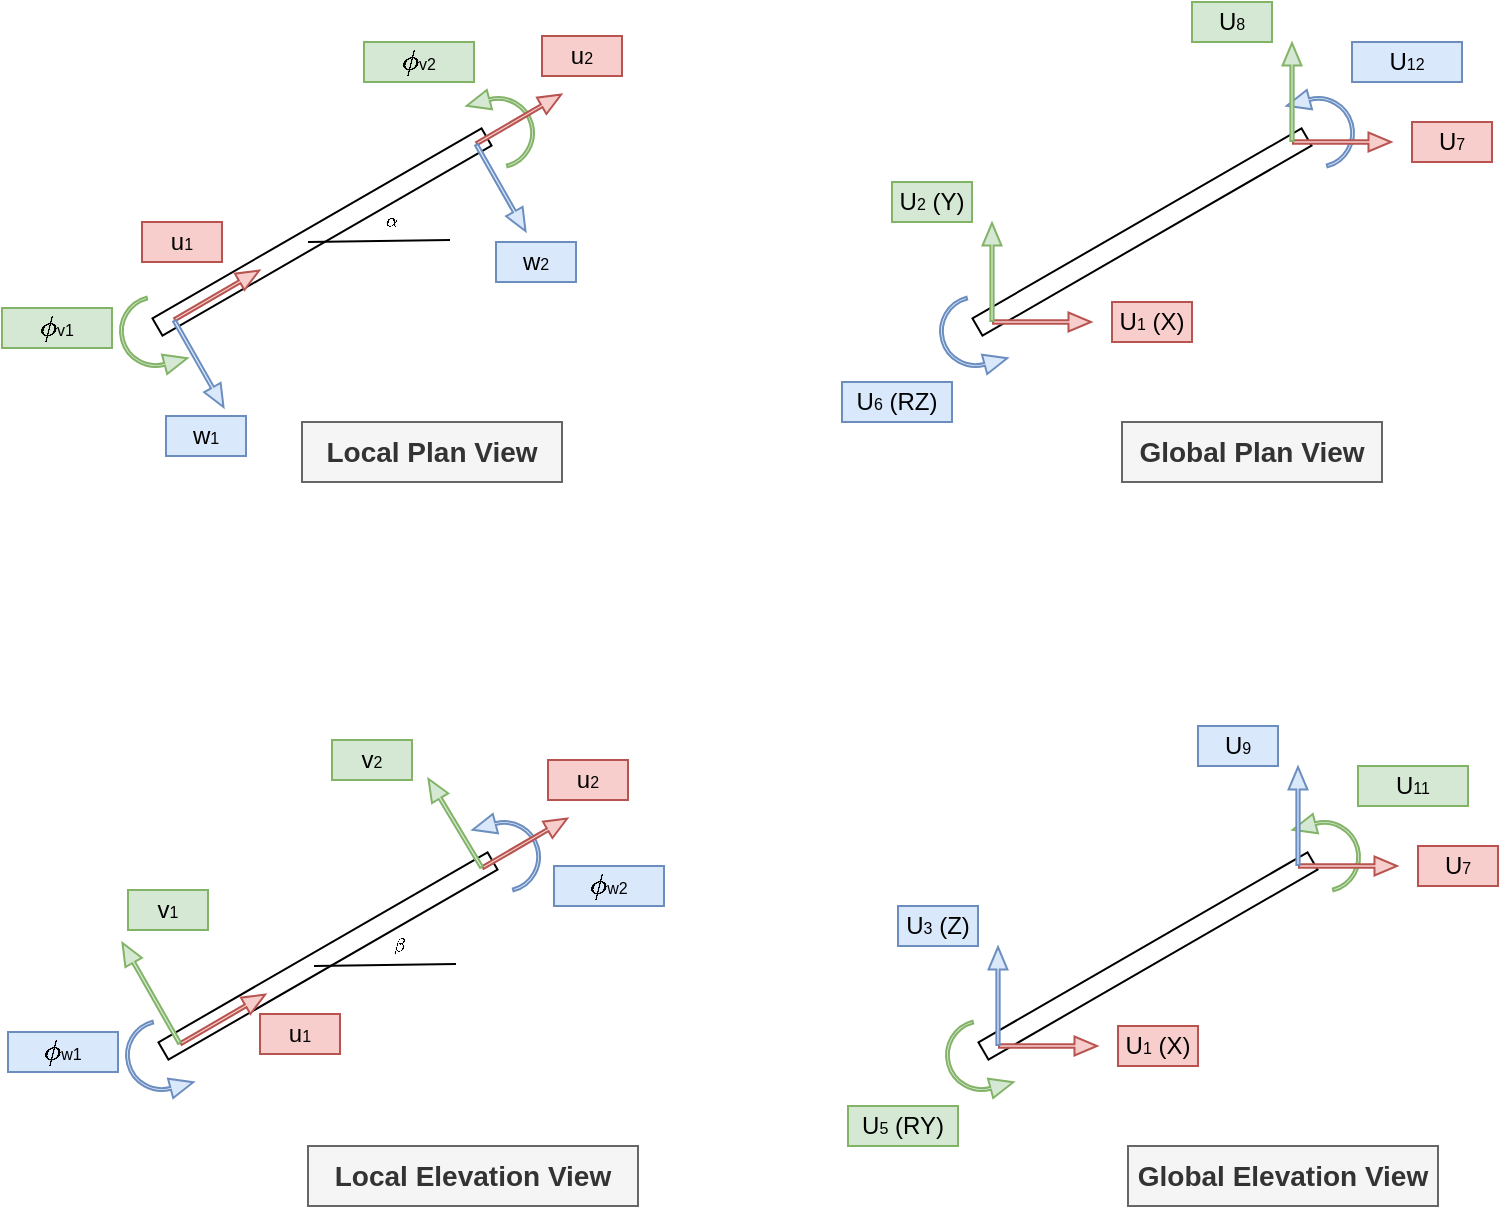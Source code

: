 <mxfile version="20.8.0" type="github">
  <diagram id="OI0vriiOYw0IQjDCD2Af" name="Page-1">
    <mxGraphModel dx="735" dy="410" grid="0" gridSize="10" guides="1" tooltips="1" connect="1" arrows="1" fold="1" page="1" pageScale="1" pageWidth="850" pageHeight="1100" math="1" shadow="0">
      <root>
        <mxCell id="0" />
        <mxCell id="1" parent="0" />
        <mxCell id="9HK9v7CUVEXX_2H5XjDw-4" value="" style="html=1;shadow=0;dashed=0;align=center;verticalAlign=middle;shape=mxgraph.arrows2.uTurnArrow;dy=0.71;arrowHead=10;dx2=11.72;rotation=-15;flipV=1;strokeWidth=1;fillColor=#dae8fc;strokeColor=#6c8ebf;" vertex="1" parent="1">
          <mxGeometry x="520" y="268" width="10" height="40" as="geometry" />
        </mxCell>
        <mxCell id="9HK9v7CUVEXX_2H5XjDw-5" value="" style="rounded=0;whiteSpace=wrap;html=1;rotation=-30;" vertex="1" parent="1">
          <mxGeometry x="525" y="228" width="190" height="10" as="geometry" />
        </mxCell>
        <mxCell id="9HK9v7CUVEXX_2H5XjDw-6" value="" style="shape=flexArrow;endArrow=classic;html=1;rounded=0;width=1.628;endSize=3.419;endWidth=6.831;fillColor=#f8cecc;strokeColor=#b85450;" edge="1" parent="1">
          <mxGeometry width="50" height="50" relative="1" as="geometry">
            <mxPoint x="545" y="278" as="sourcePoint" />
            <mxPoint x="595" y="278" as="targetPoint" />
          </mxGeometry>
        </mxCell>
        <mxCell id="9HK9v7CUVEXX_2H5XjDw-8" value="U&lt;font style=&quot;font-size: 8px;&quot;&gt;1&lt;/font&gt; (X)" style="text;html=1;strokeColor=#b85450;fillColor=#f8cecc;align=center;verticalAlign=middle;whiteSpace=wrap;rounded=0;strokeWidth=1;" vertex="1" parent="1">
          <mxGeometry x="605" y="268" width="40" height="20" as="geometry" />
        </mxCell>
        <mxCell id="9HK9v7CUVEXX_2H5XjDw-9" value="U&lt;font style=&quot;font-size: 8px;&quot;&gt;2&lt;/font&gt; (Y)" style="text;html=1;strokeColor=#82b366;fillColor=#d5e8d4;align=center;verticalAlign=middle;whiteSpace=wrap;rounded=0;strokeWidth=1;" vertex="1" parent="1">
          <mxGeometry x="495" y="208" width="40" height="20" as="geometry" />
        </mxCell>
        <mxCell id="9HK9v7CUVEXX_2H5XjDw-10" value="" style="shape=flexArrow;endArrow=classic;html=1;rounded=0;width=1.628;endSize=3.419;endWidth=6.831;fillColor=#d5e8d4;strokeColor=#82b366;" edge="1" parent="1">
          <mxGeometry width="50" height="50" relative="1" as="geometry">
            <mxPoint x="545" y="278" as="sourcePoint" />
            <mxPoint x="545" y="228" as="targetPoint" />
          </mxGeometry>
        </mxCell>
        <mxCell id="9HK9v7CUVEXX_2H5XjDw-11" value="U&lt;font style=&quot;font-size: 8px;&quot;&gt;6&lt;/font&gt; (RZ)" style="text;html=1;strokeColor=#6c8ebf;fillColor=#dae8fc;align=center;verticalAlign=middle;whiteSpace=wrap;rounded=0;strokeWidth=1;" vertex="1" parent="1">
          <mxGeometry x="470" y="308" width="55" height="20" as="geometry" />
        </mxCell>
        <mxCell id="9HK9v7CUVEXX_2H5XjDw-12" value="" style="html=1;shadow=0;dashed=0;align=center;verticalAlign=middle;shape=mxgraph.arrows2.uTurnArrow;dy=0.71;arrowHead=10;dx2=11.72;rotation=-195;flipV=1;strokeWidth=1;fillColor=#dae8fc;strokeColor=#6c8ebf;" vertex="1" parent="1">
          <mxGeometry x="715" y="158" width="10" height="40" as="geometry" />
        </mxCell>
        <mxCell id="9HK9v7CUVEXX_2H5XjDw-13" value="" style="shape=flexArrow;endArrow=classic;html=1;rounded=0;width=1.628;endSize=3.419;endWidth=6.831;fillColor=#f8cecc;strokeColor=#b85450;" edge="1" parent="1">
          <mxGeometry width="50" height="50" relative="1" as="geometry">
            <mxPoint x="695" y="188" as="sourcePoint" />
            <mxPoint x="745" y="188" as="targetPoint" />
          </mxGeometry>
        </mxCell>
        <mxCell id="9HK9v7CUVEXX_2H5XjDw-14" value="U&lt;font style=&quot;font-size: 8px;&quot;&gt;7&lt;/font&gt;" style="text;html=1;strokeColor=#b85450;fillColor=#f8cecc;align=center;verticalAlign=middle;whiteSpace=wrap;rounded=0;strokeWidth=1;" vertex="1" parent="1">
          <mxGeometry x="755" y="178" width="40" height="20" as="geometry" />
        </mxCell>
        <mxCell id="9HK9v7CUVEXX_2H5XjDw-15" value="U&lt;font style=&quot;font-size: 8px;&quot;&gt;8&lt;/font&gt;" style="text;html=1;strokeColor=#82b366;fillColor=#d5e8d4;align=center;verticalAlign=middle;whiteSpace=wrap;rounded=0;strokeWidth=1;" vertex="1" parent="1">
          <mxGeometry x="645" y="118" width="40" height="20" as="geometry" />
        </mxCell>
        <mxCell id="9HK9v7CUVEXX_2H5XjDw-16" value="" style="shape=flexArrow;endArrow=classic;html=1;rounded=0;width=1.628;endSize=3.419;endWidth=6.831;fillColor=#d5e8d4;strokeColor=#82b366;" edge="1" parent="1">
          <mxGeometry width="50" height="50" relative="1" as="geometry">
            <mxPoint x="695" y="188" as="sourcePoint" />
            <mxPoint x="695" y="138" as="targetPoint" />
          </mxGeometry>
        </mxCell>
        <mxCell id="9HK9v7CUVEXX_2H5XjDw-17" value="U&lt;span style=&quot;font-size: 8px;&quot;&gt;12&lt;/span&gt;" style="text;html=1;strokeColor=#6c8ebf;fillColor=#dae8fc;align=center;verticalAlign=middle;whiteSpace=wrap;rounded=0;strokeWidth=1;" vertex="1" parent="1">
          <mxGeometry x="725" y="138" width="55" height="20" as="geometry" />
        </mxCell>
        <mxCell id="9HK9v7CUVEXX_2H5XjDw-18" value="&lt;b&gt;&lt;font style=&quot;font-size: 14px;&quot;&gt;Global Plan View&lt;/font&gt;&lt;/b&gt;" style="text;html=1;strokeColor=#666666;fillColor=#f5f5f5;align=center;verticalAlign=middle;whiteSpace=wrap;rounded=0;strokeWidth=1;fontSize=8;fontColor=#333333;" vertex="1" parent="1">
          <mxGeometry x="610" y="328" width="130" height="30" as="geometry" />
        </mxCell>
        <mxCell id="9HK9v7CUVEXX_2H5XjDw-19" value="" style="html=1;shadow=0;dashed=0;align=center;verticalAlign=middle;shape=mxgraph.arrows2.uTurnArrow;dy=0.71;arrowHead=10;dx2=11.72;rotation=-15;flipV=1;strokeWidth=1;fillColor=#d5e8d4;strokeColor=#82b366;" vertex="1" parent="1">
          <mxGeometry x="110" y="268" width="10" height="40" as="geometry" />
        </mxCell>
        <mxCell id="9HK9v7CUVEXX_2H5XjDw-20" value="" style="rounded=0;whiteSpace=wrap;html=1;rotation=-30;" vertex="1" parent="1">
          <mxGeometry x="115" y="228" width="190" height="10" as="geometry" />
        </mxCell>
        <mxCell id="9HK9v7CUVEXX_2H5XjDw-22" value="u&lt;font style=&quot;font-size: 8px;&quot;&gt;1&lt;/font&gt;" style="text;html=1;strokeColor=#b85450;fillColor=#f8cecc;align=center;verticalAlign=middle;whiteSpace=wrap;rounded=0;strokeWidth=1;" vertex="1" parent="1">
          <mxGeometry x="120" y="228" width="40" height="20" as="geometry" />
        </mxCell>
        <mxCell id="9HK9v7CUVEXX_2H5XjDw-23" value="w&lt;font style=&quot;font-size: 8px;&quot;&gt;1&lt;/font&gt;" style="text;html=1;strokeColor=#6c8ebf;fillColor=#dae8fc;align=center;verticalAlign=middle;whiteSpace=wrap;rounded=0;strokeWidth=1;" vertex="1" parent="1">
          <mxGeometry x="132" y="325" width="40" height="20" as="geometry" />
        </mxCell>
        <mxCell id="9HK9v7CUVEXX_2H5XjDw-25" value="`phi`&lt;font style=&quot;font-size: 8px;&quot;&gt;v1&lt;/font&gt;" style="text;html=1;strokeColor=#82b366;fillColor=#d5e8d4;align=center;verticalAlign=middle;whiteSpace=wrap;rounded=0;strokeWidth=1;" vertex="1" parent="1">
          <mxGeometry x="50" y="271" width="55" height="20" as="geometry" />
        </mxCell>
        <mxCell id="9HK9v7CUVEXX_2H5XjDw-26" value="" style="html=1;shadow=0;dashed=0;align=center;verticalAlign=middle;shape=mxgraph.arrows2.uTurnArrow;dy=0.71;arrowHead=10;dx2=11.72;rotation=-195;flipV=1;strokeWidth=1;fillColor=#d5e8d4;strokeColor=#82b366;" vertex="1" parent="1">
          <mxGeometry x="305" y="158" width="10" height="40" as="geometry" />
        </mxCell>
        <mxCell id="9HK9v7CUVEXX_2H5XjDw-28" value="u&lt;font style=&quot;font-size: 8px;&quot;&gt;2&lt;/font&gt;" style="text;html=1;strokeColor=#b85450;fillColor=#f8cecc;align=center;verticalAlign=middle;whiteSpace=wrap;rounded=0;strokeWidth=1;" vertex="1" parent="1">
          <mxGeometry x="320" y="135" width="40" height="20" as="geometry" />
        </mxCell>
        <mxCell id="9HK9v7CUVEXX_2H5XjDw-29" value="w&lt;font style=&quot;font-size: 8px;&quot;&gt;2&lt;/font&gt;" style="text;html=1;strokeColor=#6c8ebf;fillColor=#dae8fc;align=center;verticalAlign=middle;whiteSpace=wrap;rounded=0;strokeWidth=1;" vertex="1" parent="1">
          <mxGeometry x="297" y="238" width="40" height="20" as="geometry" />
        </mxCell>
        <mxCell id="9HK9v7CUVEXX_2H5XjDw-32" value="&lt;b&gt;&lt;font style=&quot;font-size: 14px;&quot;&gt;Local Plan View&lt;/font&gt;&lt;/b&gt;" style="text;html=1;strokeColor=#666666;fillColor=#f5f5f5;align=center;verticalAlign=middle;whiteSpace=wrap;rounded=0;strokeWidth=1;fontSize=8;fontColor=#333333;" vertex="1" parent="1">
          <mxGeometry x="200" y="328" width="130" height="30" as="geometry" />
        </mxCell>
        <mxCell id="9HK9v7CUVEXX_2H5XjDw-21" value="" style="shape=flexArrow;endArrow=classic;html=1;rounded=0;width=1.628;endSize=3.419;endWidth=6.831;fillColor=#f8cecc;strokeColor=#b85450;" edge="1" parent="1">
          <mxGeometry width="50" height="50" relative="1" as="geometry">
            <mxPoint x="136" y="277" as="sourcePoint" />
            <mxPoint x="179" y="252" as="targetPoint" />
          </mxGeometry>
        </mxCell>
        <mxCell id="9HK9v7CUVEXX_2H5XjDw-24" value="" style="shape=flexArrow;endArrow=classic;html=1;rounded=0;width=1.628;endSize=3.419;endWidth=6.831;fillColor=#dae8fc;strokeColor=#6c8ebf;" edge="1" parent="1">
          <mxGeometry width="50" height="50" relative="1" as="geometry">
            <mxPoint x="136" y="277" as="sourcePoint" />
            <mxPoint x="161" y="321" as="targetPoint" />
          </mxGeometry>
        </mxCell>
        <mxCell id="9HK9v7CUVEXX_2H5XjDw-34" value="" style="shape=flexArrow;endArrow=classic;html=1;rounded=0;width=1.628;endSize=3.419;endWidth=6.831;fillColor=#f8cecc;strokeColor=#b85450;" edge="1" parent="1">
          <mxGeometry width="50" height="50" relative="1" as="geometry">
            <mxPoint x="287" y="189" as="sourcePoint" />
            <mxPoint x="330" y="164" as="targetPoint" />
          </mxGeometry>
        </mxCell>
        <mxCell id="9HK9v7CUVEXX_2H5XjDw-35" value="" style="shape=flexArrow;endArrow=classic;html=1;rounded=0;width=1.628;endSize=3.419;endWidth=6.831;fillColor=#dae8fc;strokeColor=#6c8ebf;" edge="1" parent="1">
          <mxGeometry width="50" height="50" relative="1" as="geometry">
            <mxPoint x="287" y="189" as="sourcePoint" />
            <mxPoint x="312" y="233" as="targetPoint" />
          </mxGeometry>
        </mxCell>
        <mxCell id="9HK9v7CUVEXX_2H5XjDw-37" value="" style="endArrow=none;html=1;rounded=0;fontFamily=Helvetica;fontSize=8;fontColor=default;" edge="1" parent="1">
          <mxGeometry width="50" height="50" relative="1" as="geometry">
            <mxPoint x="203" y="238" as="sourcePoint" />
            <mxPoint x="274" y="237" as="targetPoint" />
          </mxGeometry>
        </mxCell>
        <mxCell id="9HK9v7CUVEXX_2H5XjDw-39" value="`alpha`" style="text;html=1;strokeColor=none;fillColor=none;align=center;verticalAlign=middle;whiteSpace=wrap;rounded=0;strokeWidth=1;fontFamily=Helvetica;fontSize=8;fontColor=default;" vertex="1" parent="1">
          <mxGeometry x="236" y="218" width="19" height="20" as="geometry" />
        </mxCell>
        <mxCell id="9HK9v7CUVEXX_2H5XjDw-41" value="`phi`&lt;font style=&quot;font-size: 8px;&quot;&gt;v2&lt;/font&gt;" style="text;html=1;strokeColor=#82b366;fillColor=#d5e8d4;align=center;verticalAlign=middle;whiteSpace=wrap;rounded=0;strokeWidth=1;" vertex="1" parent="1">
          <mxGeometry x="231" y="138" width="55" height="20" as="geometry" />
        </mxCell>
        <mxCell id="9HK9v7CUVEXX_2H5XjDw-42" value="" style="html=1;shadow=0;dashed=0;align=center;verticalAlign=middle;shape=mxgraph.arrows2.uTurnArrow;dy=0.71;arrowHead=10;dx2=11.72;rotation=-15;flipV=1;strokeWidth=1;fillColor=#d5e8d4;strokeColor=#82b366;" vertex="1" parent="1">
          <mxGeometry x="523" y="630" width="10" height="40" as="geometry" />
        </mxCell>
        <mxCell id="9HK9v7CUVEXX_2H5XjDw-43" value="" style="rounded=0;whiteSpace=wrap;html=1;rotation=-30;" vertex="1" parent="1">
          <mxGeometry x="528" y="590" width="190" height="10" as="geometry" />
        </mxCell>
        <mxCell id="9HK9v7CUVEXX_2H5XjDw-44" value="" style="shape=flexArrow;endArrow=classic;html=1;rounded=0;width=1.628;endSize=3.419;endWidth=6.831;fillColor=#f8cecc;strokeColor=#b85450;" edge="1" parent="1">
          <mxGeometry width="50" height="50" relative="1" as="geometry">
            <mxPoint x="548.0" y="640" as="sourcePoint" />
            <mxPoint x="598.0" y="640" as="targetPoint" />
          </mxGeometry>
        </mxCell>
        <mxCell id="9HK9v7CUVEXX_2H5XjDw-45" value="U&lt;font style=&quot;font-size: 8px;&quot;&gt;1&lt;/font&gt; (X)" style="text;html=1;strokeColor=#b85450;fillColor=#f8cecc;align=center;verticalAlign=middle;whiteSpace=wrap;rounded=0;strokeWidth=1;" vertex="1" parent="1">
          <mxGeometry x="608" y="630" width="40" height="20" as="geometry" />
        </mxCell>
        <mxCell id="9HK9v7CUVEXX_2H5XjDw-46" value="U&lt;font style=&quot;font-size: 8px;&quot;&gt;3&lt;/font&gt; (Z)" style="text;html=1;strokeColor=#6c8ebf;fillColor=#dae8fc;align=center;verticalAlign=middle;whiteSpace=wrap;rounded=0;strokeWidth=1;" vertex="1" parent="1">
          <mxGeometry x="498" y="570" width="40" height="20" as="geometry" />
        </mxCell>
        <mxCell id="9HK9v7CUVEXX_2H5XjDw-47" value="" style="shape=flexArrow;endArrow=classic;html=1;rounded=0;width=1.628;endSize=3.419;endWidth=6.831;fillColor=#dae8fc;strokeColor=#6c8ebf;" edge="1" parent="1">
          <mxGeometry width="50" height="50" relative="1" as="geometry">
            <mxPoint x="548.0" y="640" as="sourcePoint" />
            <mxPoint x="548.0" y="590" as="targetPoint" />
          </mxGeometry>
        </mxCell>
        <mxCell id="9HK9v7CUVEXX_2H5XjDw-48" value="U&lt;font style=&quot;font-size: 8px;&quot;&gt;5&lt;/font&gt; (RY)" style="text;html=1;strokeColor=#82b366;fillColor=#d5e8d4;align=center;verticalAlign=middle;whiteSpace=wrap;rounded=0;strokeWidth=1;" vertex="1" parent="1">
          <mxGeometry x="473" y="670" width="55" height="20" as="geometry" />
        </mxCell>
        <mxCell id="9HK9v7CUVEXX_2H5XjDw-49" value="" style="html=1;shadow=0;dashed=0;align=center;verticalAlign=middle;shape=mxgraph.arrows2.uTurnArrow;dy=0.71;arrowHead=10;dx2=11.72;rotation=-195;flipV=1;strokeWidth=1;fillColor=#d5e8d4;strokeColor=#82b366;" vertex="1" parent="1">
          <mxGeometry x="718" y="520" width="10" height="40" as="geometry" />
        </mxCell>
        <mxCell id="9HK9v7CUVEXX_2H5XjDw-50" value="" style="shape=flexArrow;endArrow=classic;html=1;rounded=0;width=1.628;endSize=3.419;endWidth=6.831;fillColor=#f8cecc;strokeColor=#b85450;" edge="1" parent="1">
          <mxGeometry width="50" height="50" relative="1" as="geometry">
            <mxPoint x="698.0" y="550" as="sourcePoint" />
            <mxPoint x="748.0" y="550" as="targetPoint" />
          </mxGeometry>
        </mxCell>
        <mxCell id="9HK9v7CUVEXX_2H5XjDw-51" value="U&lt;font style=&quot;font-size: 8px;&quot;&gt;7&lt;/font&gt;" style="text;html=1;strokeColor=#b85450;fillColor=#f8cecc;align=center;verticalAlign=middle;whiteSpace=wrap;rounded=0;strokeWidth=1;" vertex="1" parent="1">
          <mxGeometry x="758" y="540" width="40" height="20" as="geometry" />
        </mxCell>
        <mxCell id="9HK9v7CUVEXX_2H5XjDw-52" value="U&lt;font style=&quot;font-size: 8px;&quot;&gt;9&lt;/font&gt;" style="text;html=1;strokeColor=#6c8ebf;fillColor=#dae8fc;align=center;verticalAlign=middle;whiteSpace=wrap;rounded=0;strokeWidth=1;" vertex="1" parent="1">
          <mxGeometry x="648" y="480" width="40" height="20" as="geometry" />
        </mxCell>
        <mxCell id="9HK9v7CUVEXX_2H5XjDw-53" value="" style="shape=flexArrow;endArrow=classic;html=1;rounded=0;width=1.628;endSize=3.419;endWidth=6.831;fillColor=#dae8fc;strokeColor=#6c8ebf;" edge="1" parent="1">
          <mxGeometry width="50" height="50" relative="1" as="geometry">
            <mxPoint x="698.0" y="550" as="sourcePoint" />
            <mxPoint x="698.0" y="500" as="targetPoint" />
          </mxGeometry>
        </mxCell>
        <mxCell id="9HK9v7CUVEXX_2H5XjDw-54" value="U&lt;span style=&quot;font-size: 8px;&quot;&gt;11&lt;/span&gt;" style="text;html=1;strokeColor=#82b366;fillColor=#d5e8d4;align=center;verticalAlign=middle;whiteSpace=wrap;rounded=0;strokeWidth=1;" vertex="1" parent="1">
          <mxGeometry x="728" y="500" width="55" height="20" as="geometry" />
        </mxCell>
        <mxCell id="9HK9v7CUVEXX_2H5XjDw-55" value="&lt;b&gt;&lt;font style=&quot;font-size: 14px;&quot;&gt;Global Elevation View&lt;/font&gt;&lt;/b&gt;" style="text;html=1;strokeColor=#666666;fillColor=#f5f5f5;align=center;verticalAlign=middle;whiteSpace=wrap;rounded=0;strokeWidth=1;fontSize=8;fontColor=#333333;" vertex="1" parent="1">
          <mxGeometry x="613" y="690" width="155" height="30" as="geometry" />
        </mxCell>
        <mxCell id="9HK9v7CUVEXX_2H5XjDw-56" value="" style="html=1;shadow=0;dashed=0;align=center;verticalAlign=middle;shape=mxgraph.arrows2.uTurnArrow;dy=0.71;arrowHead=10;dx2=11.72;rotation=-15;flipV=1;strokeWidth=1;fillColor=#dae8fc;strokeColor=#6c8ebf;" vertex="1" parent="1">
          <mxGeometry x="113" y="630" width="10" height="40" as="geometry" />
        </mxCell>
        <mxCell id="9HK9v7CUVEXX_2H5XjDw-57" value="" style="rounded=0;whiteSpace=wrap;html=1;rotation=-30;" vertex="1" parent="1">
          <mxGeometry x="118" y="590" width="190" height="10" as="geometry" />
        </mxCell>
        <mxCell id="9HK9v7CUVEXX_2H5XjDw-58" value="u&lt;font style=&quot;font-size: 8px;&quot;&gt;1&lt;/font&gt;" style="text;html=1;strokeColor=#b85450;fillColor=#f8cecc;align=center;verticalAlign=middle;whiteSpace=wrap;rounded=0;strokeWidth=1;" vertex="1" parent="1">
          <mxGeometry x="179" y="624" width="40" height="20" as="geometry" />
        </mxCell>
        <mxCell id="9HK9v7CUVEXX_2H5XjDw-59" value="v&lt;font style=&quot;font-size: 8px;&quot;&gt;1&lt;/font&gt;" style="text;html=1;strokeColor=#82b366;fillColor=#d5e8d4;align=center;verticalAlign=middle;whiteSpace=wrap;rounded=0;strokeWidth=1;" vertex="1" parent="1">
          <mxGeometry x="113" y="562" width="40" height="20" as="geometry" />
        </mxCell>
        <mxCell id="9HK9v7CUVEXX_2H5XjDw-60" value="`phi`&lt;font style=&quot;font-size: 8px;&quot;&gt;w1&lt;/font&gt;" style="text;html=1;strokeColor=#6c8ebf;fillColor=#dae8fc;align=center;verticalAlign=middle;whiteSpace=wrap;rounded=0;strokeWidth=1;" vertex="1" parent="1">
          <mxGeometry x="53" y="633" width="55" height="20" as="geometry" />
        </mxCell>
        <mxCell id="9HK9v7CUVEXX_2H5XjDw-61" value="" style="html=1;shadow=0;dashed=0;align=center;verticalAlign=middle;shape=mxgraph.arrows2.uTurnArrow;dy=0.71;arrowHead=10;dx2=11.72;rotation=-195;flipV=1;strokeWidth=1;fillColor=#dae8fc;strokeColor=#6c8ebf;" vertex="1" parent="1">
          <mxGeometry x="308" y="520" width="10" height="40" as="geometry" />
        </mxCell>
        <mxCell id="9HK9v7CUVEXX_2H5XjDw-62" value="u&lt;font style=&quot;font-size: 8px;&quot;&gt;2&lt;/font&gt;" style="text;html=1;strokeColor=#b85450;fillColor=#f8cecc;align=center;verticalAlign=middle;whiteSpace=wrap;rounded=0;strokeWidth=1;" vertex="1" parent="1">
          <mxGeometry x="323" y="497" width="40" height="20" as="geometry" />
        </mxCell>
        <mxCell id="9HK9v7CUVEXX_2H5XjDw-63" value="v&lt;font style=&quot;font-size: 8px;&quot;&gt;2&lt;/font&gt;" style="text;html=1;strokeColor=#82b366;fillColor=#d5e8d4;align=center;verticalAlign=middle;whiteSpace=wrap;rounded=0;strokeWidth=1;" vertex="1" parent="1">
          <mxGeometry x="215" y="487" width="40" height="20" as="geometry" />
        </mxCell>
        <mxCell id="9HK9v7CUVEXX_2H5XjDw-64" value="&lt;b&gt;&lt;font style=&quot;font-size: 14px;&quot;&gt;Local Elevation View&lt;/font&gt;&lt;/b&gt;" style="text;html=1;strokeColor=#666666;fillColor=#f5f5f5;align=center;verticalAlign=middle;whiteSpace=wrap;rounded=0;strokeWidth=1;fontSize=8;fontColor=#333333;" vertex="1" parent="1">
          <mxGeometry x="203" y="690" width="165" height="30" as="geometry" />
        </mxCell>
        <mxCell id="9HK9v7CUVEXX_2H5XjDw-65" value="" style="shape=flexArrow;endArrow=classic;html=1;rounded=0;width=1.628;endSize=3.419;endWidth=6.831;fillColor=#f8cecc;strokeColor=#b85450;" edge="1" parent="1">
          <mxGeometry width="50" height="50" relative="1" as="geometry">
            <mxPoint x="139" y="639" as="sourcePoint" />
            <mxPoint x="182" y="614" as="targetPoint" />
          </mxGeometry>
        </mxCell>
        <mxCell id="9HK9v7CUVEXX_2H5XjDw-66" value="" style="shape=flexArrow;endArrow=classic;html=1;rounded=0;width=1.628;endSize=3.419;endWidth=6.831;fillColor=#d5e8d4;strokeColor=#82b366;" edge="1" parent="1">
          <mxGeometry width="50" height="50" relative="1" as="geometry">
            <mxPoint x="139" y="639" as="sourcePoint" />
            <mxPoint x="110" y="588" as="targetPoint" />
          </mxGeometry>
        </mxCell>
        <mxCell id="9HK9v7CUVEXX_2H5XjDw-67" value="" style="shape=flexArrow;endArrow=classic;html=1;rounded=0;width=1.628;endSize=3.419;endWidth=6.831;fillColor=#f8cecc;strokeColor=#b85450;" edge="1" parent="1">
          <mxGeometry width="50" height="50" relative="1" as="geometry">
            <mxPoint x="290" y="551.0" as="sourcePoint" />
            <mxPoint x="333" y="526.0" as="targetPoint" />
          </mxGeometry>
        </mxCell>
        <mxCell id="9HK9v7CUVEXX_2H5XjDw-68" value="" style="shape=flexArrow;endArrow=classic;html=1;rounded=0;width=1.628;endSize=3.419;endWidth=6.831;fillColor=#d5e8d4;strokeColor=#82b366;" edge="1" parent="1">
          <mxGeometry width="50" height="50" relative="1" as="geometry">
            <mxPoint x="290" y="551.0" as="sourcePoint" />
            <mxPoint x="263" y="506" as="targetPoint" />
          </mxGeometry>
        </mxCell>
        <mxCell id="9HK9v7CUVEXX_2H5XjDw-69" value="" style="endArrow=none;html=1;rounded=0;fontFamily=Helvetica;fontSize=8;fontColor=default;" edge="1" parent="1">
          <mxGeometry width="50" height="50" relative="1" as="geometry">
            <mxPoint x="206" y="600" as="sourcePoint" />
            <mxPoint x="277" y="599" as="targetPoint" />
          </mxGeometry>
        </mxCell>
        <mxCell id="9HK9v7CUVEXX_2H5XjDw-70" value="`beta`" style="text;html=1;strokeColor=none;fillColor=none;align=center;verticalAlign=middle;whiteSpace=wrap;rounded=0;strokeWidth=1;fontFamily=Helvetica;fontSize=8;fontColor=default;" vertex="1" parent="1">
          <mxGeometry x="239" y="580" width="19" height="20" as="geometry" />
        </mxCell>
        <mxCell id="9HK9v7CUVEXX_2H5XjDw-71" value="`phi`&lt;font style=&quot;font-size: 8px;&quot;&gt;w2&lt;/font&gt;" style="text;html=1;strokeColor=#6c8ebf;fillColor=#dae8fc;align=center;verticalAlign=middle;whiteSpace=wrap;rounded=0;strokeWidth=1;" vertex="1" parent="1">
          <mxGeometry x="326" y="550" width="55" height="20" as="geometry" />
        </mxCell>
      </root>
    </mxGraphModel>
  </diagram>
</mxfile>
